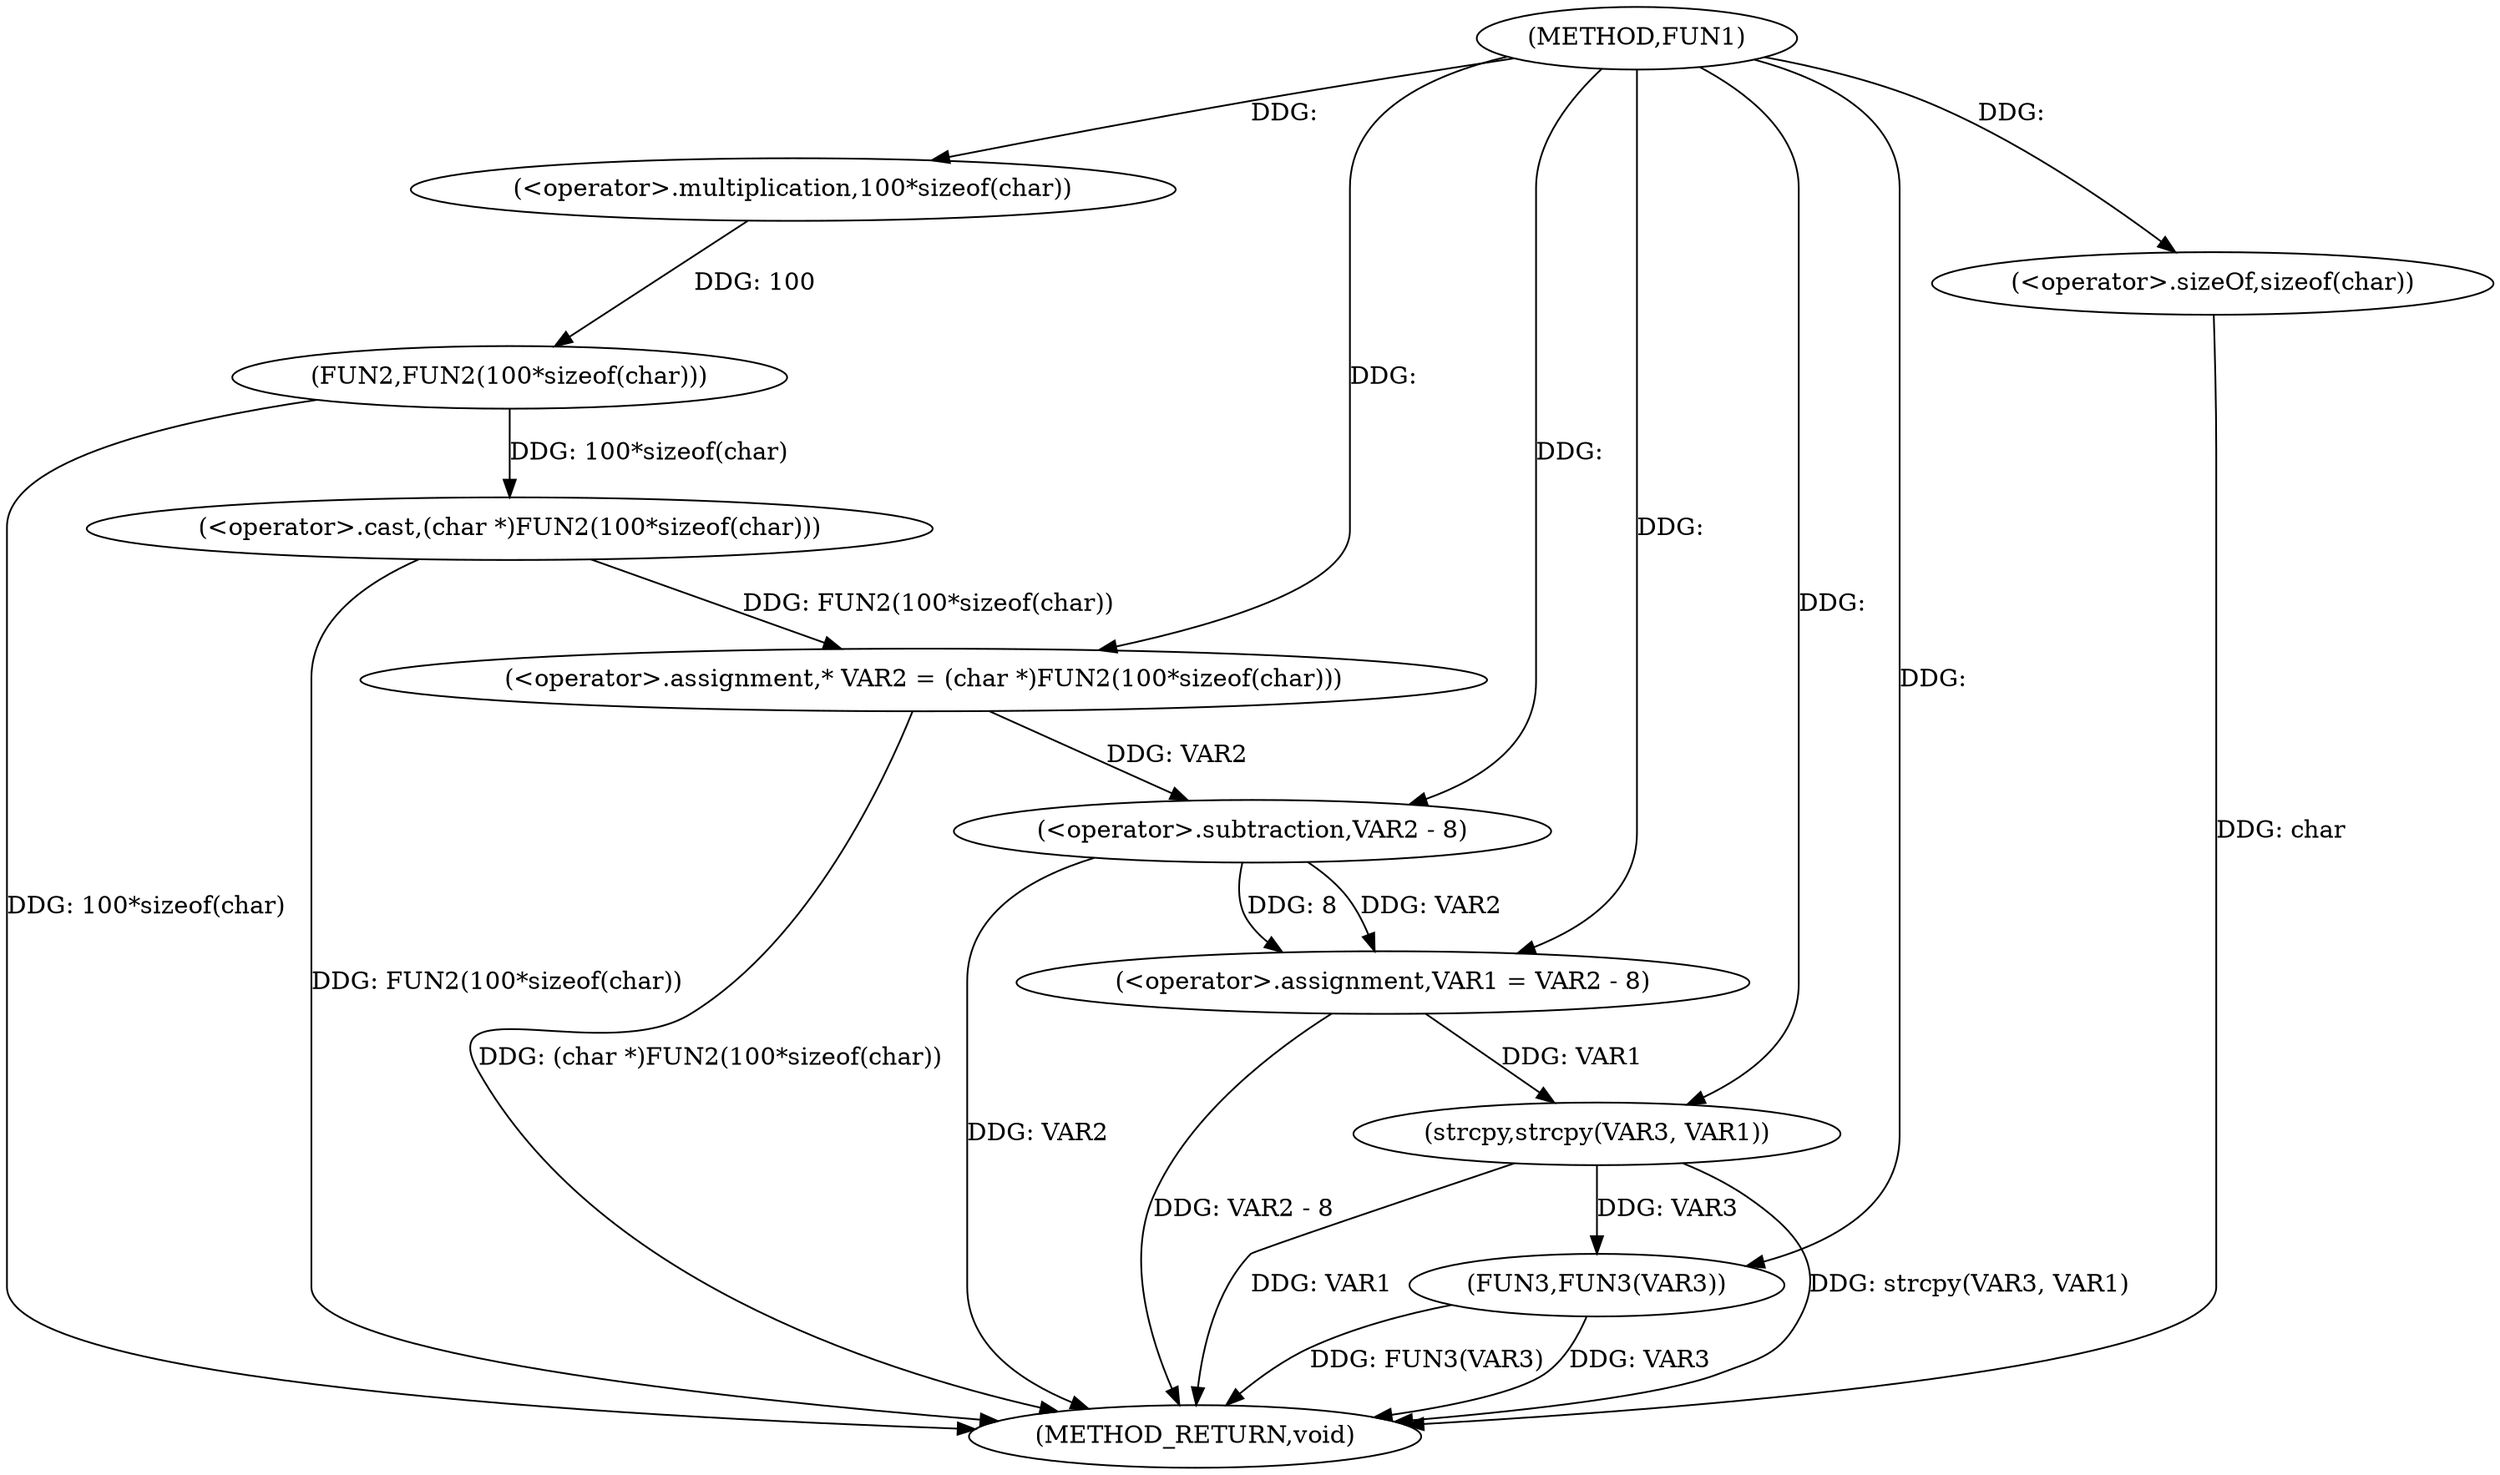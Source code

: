 digraph FUN1 {  
"1000100" [label = "(METHOD,FUN1)" ]
"1000125" [label = "(METHOD_RETURN,void)" ]
"1000104" [label = "(<operator>.assignment,* VAR2 = (char *)FUN2(100*sizeof(char)))" ]
"1000106" [label = "(<operator>.cast,(char *)FUN2(100*sizeof(char)))" ]
"1000108" [label = "(FUN2,FUN2(100*sizeof(char)))" ]
"1000109" [label = "(<operator>.multiplication,100*sizeof(char))" ]
"1000111" [label = "(<operator>.sizeOf,sizeof(char))" ]
"1000113" [label = "(<operator>.assignment,VAR1 = VAR2 - 8)" ]
"1000115" [label = "(<operator>.subtraction,VAR2 - 8)" ]
"1000120" [label = "(strcpy,strcpy(VAR3, VAR1))" ]
"1000123" [label = "(FUN3,FUN3(VAR3))" ]
  "1000106" -> "1000125"  [ label = "DDG: FUN2(100*sizeof(char))"] 
  "1000123" -> "1000125"  [ label = "DDG: FUN3(VAR3)"] 
  "1000113" -> "1000125"  [ label = "DDG: VAR2 - 8"] 
  "1000111" -> "1000125"  [ label = "DDG: char"] 
  "1000120" -> "1000125"  [ label = "DDG: VAR1"] 
  "1000123" -> "1000125"  [ label = "DDG: VAR3"] 
  "1000120" -> "1000125"  [ label = "DDG: strcpy(VAR3, VAR1)"] 
  "1000115" -> "1000125"  [ label = "DDG: VAR2"] 
  "1000104" -> "1000125"  [ label = "DDG: (char *)FUN2(100*sizeof(char))"] 
  "1000108" -> "1000125"  [ label = "DDG: 100*sizeof(char)"] 
  "1000106" -> "1000104"  [ label = "DDG: FUN2(100*sizeof(char))"] 
  "1000100" -> "1000104"  [ label = "DDG: "] 
  "1000108" -> "1000106"  [ label = "DDG: 100*sizeof(char)"] 
  "1000109" -> "1000108"  [ label = "DDG: 100"] 
  "1000100" -> "1000109"  [ label = "DDG: "] 
  "1000100" -> "1000111"  [ label = "DDG: "] 
  "1000115" -> "1000113"  [ label = "DDG: VAR2"] 
  "1000115" -> "1000113"  [ label = "DDG: 8"] 
  "1000100" -> "1000113"  [ label = "DDG: "] 
  "1000104" -> "1000115"  [ label = "DDG: VAR2"] 
  "1000100" -> "1000115"  [ label = "DDG: "] 
  "1000100" -> "1000120"  [ label = "DDG: "] 
  "1000113" -> "1000120"  [ label = "DDG: VAR1"] 
  "1000120" -> "1000123"  [ label = "DDG: VAR3"] 
  "1000100" -> "1000123"  [ label = "DDG: "] 
}
